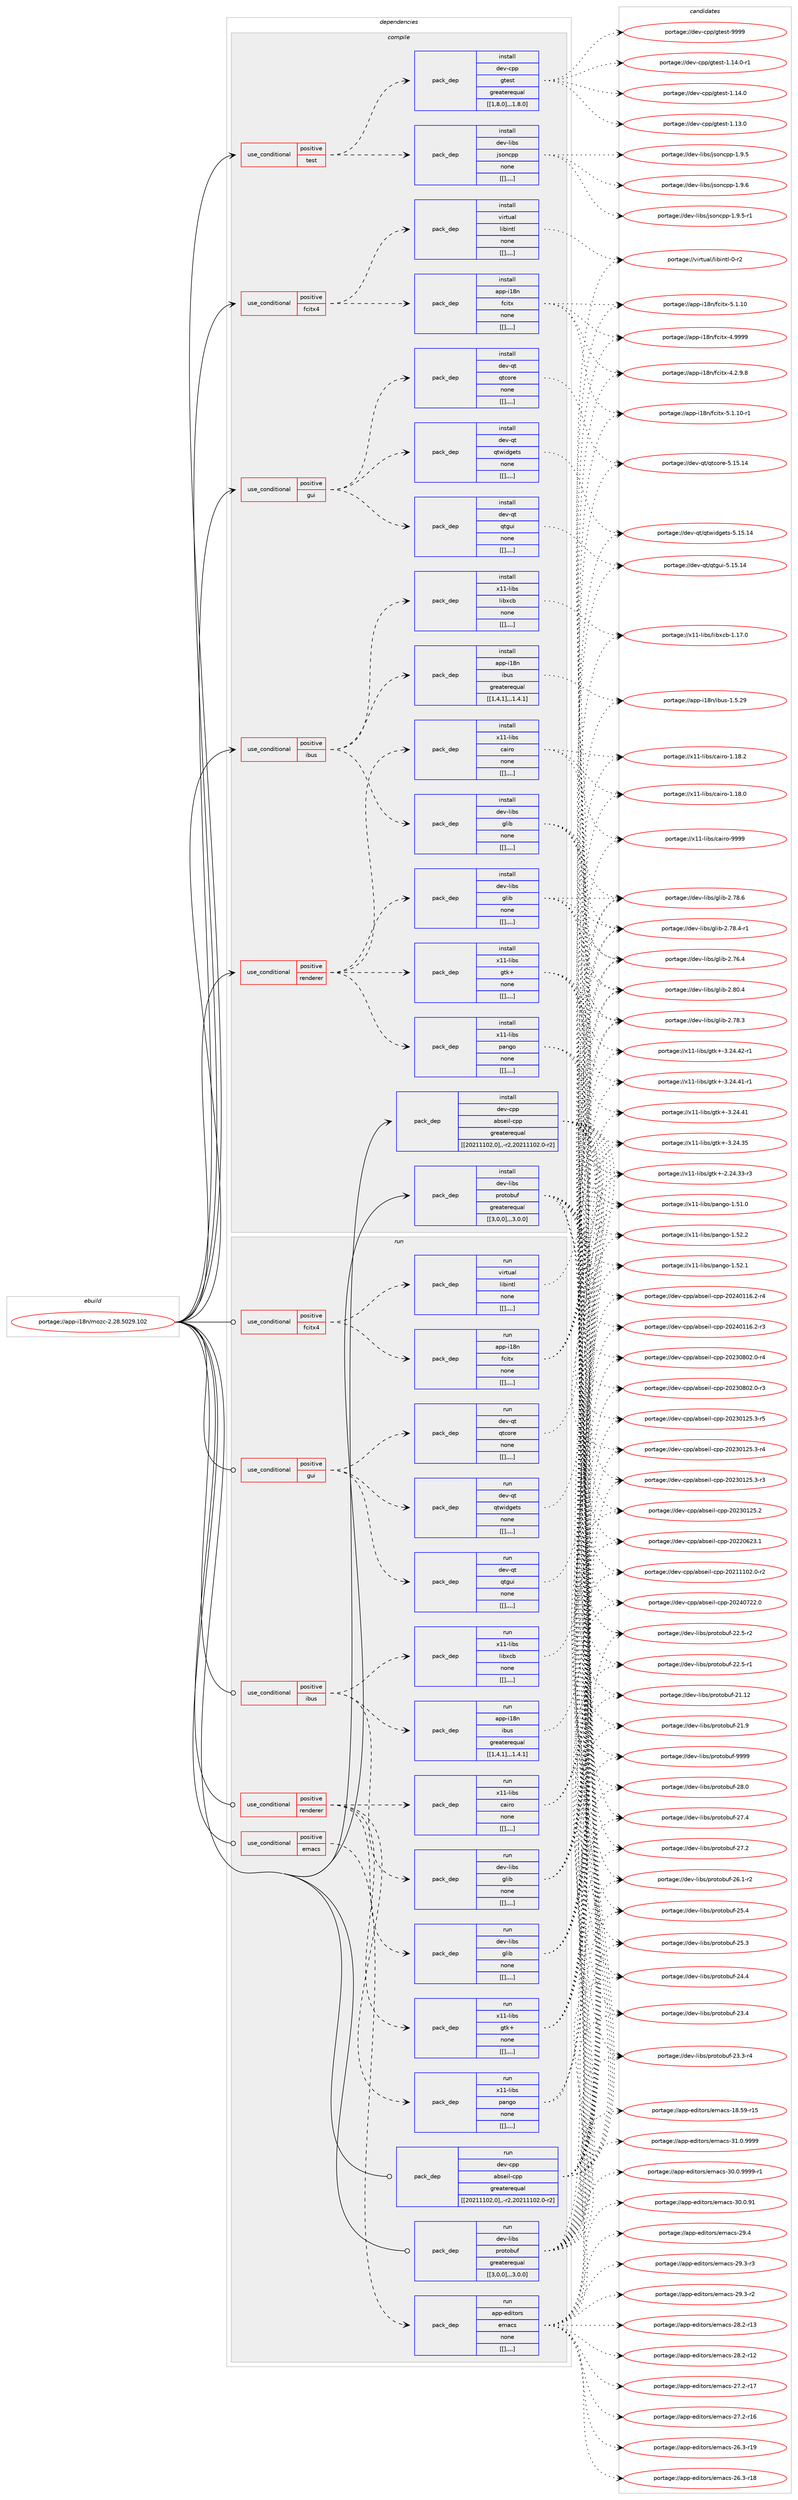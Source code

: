 digraph prolog {

# *************
# Graph options
# *************

newrank=true;
concentrate=true;
compound=true;
graph [rankdir=LR,fontname=Helvetica,fontsize=10,ranksep=1.5];#, ranksep=2.5, nodesep=0.2];
edge  [arrowhead=vee];
node  [fontname=Helvetica,fontsize=10];

# **********
# The ebuild
# **********

subgraph cluster_leftcol {
color=gray;
label=<<i>ebuild</i>>;
id [label="portage://app-i18n/mozc-2.28.5029.102", color=red, width=4, href="../app-i18n/mozc-2.28.5029.102.svg"];
}

# ****************
# The dependencies
# ****************

subgraph cluster_midcol {
color=gray;
label=<<i>dependencies</i>>;
subgraph cluster_compile {
fillcolor="#eeeeee";
style=filled;
label=<<i>compile</i>>;
subgraph cond11397 {
dependency38770 [label=<<TABLE BORDER="0" CELLBORDER="1" CELLSPACING="0" CELLPADDING="4"><TR><TD ROWSPAN="3" CELLPADDING="10">use_conditional</TD></TR><TR><TD>positive</TD></TR><TR><TD>fcitx4</TD></TR></TABLE>>, shape=none, color=red];
subgraph pack27000 {
dependency38771 [label=<<TABLE BORDER="0" CELLBORDER="1" CELLSPACING="0" CELLPADDING="4" WIDTH="220"><TR><TD ROWSPAN="6" CELLPADDING="30">pack_dep</TD></TR><TR><TD WIDTH="110">install</TD></TR><TR><TD>app-i18n</TD></TR><TR><TD>fcitx</TD></TR><TR><TD>none</TD></TR><TR><TD>[[],,,,]</TD></TR></TABLE>>, shape=none, color=blue];
}
dependency38770:e -> dependency38771:w [weight=20,style="dashed",arrowhead="vee"];
subgraph pack27001 {
dependency38772 [label=<<TABLE BORDER="0" CELLBORDER="1" CELLSPACING="0" CELLPADDING="4" WIDTH="220"><TR><TD ROWSPAN="6" CELLPADDING="30">pack_dep</TD></TR><TR><TD WIDTH="110">install</TD></TR><TR><TD>virtual</TD></TR><TR><TD>libintl</TD></TR><TR><TD>none</TD></TR><TR><TD>[[],,,,]</TD></TR></TABLE>>, shape=none, color=blue];
}
dependency38770:e -> dependency38772:w [weight=20,style="dashed",arrowhead="vee"];
}
id:e -> dependency38770:w [weight=20,style="solid",arrowhead="vee"];
subgraph cond11398 {
dependency38773 [label=<<TABLE BORDER="0" CELLBORDER="1" CELLSPACING="0" CELLPADDING="4"><TR><TD ROWSPAN="3" CELLPADDING="10">use_conditional</TD></TR><TR><TD>positive</TD></TR><TR><TD>gui</TD></TR></TABLE>>, shape=none, color=red];
subgraph pack27002 {
dependency38774 [label=<<TABLE BORDER="0" CELLBORDER="1" CELLSPACING="0" CELLPADDING="4" WIDTH="220"><TR><TD ROWSPAN="6" CELLPADDING="30">pack_dep</TD></TR><TR><TD WIDTH="110">install</TD></TR><TR><TD>dev-qt</TD></TR><TR><TD>qtcore</TD></TR><TR><TD>none</TD></TR><TR><TD>[[],,,,]</TD></TR></TABLE>>, shape=none, color=blue];
}
dependency38773:e -> dependency38774:w [weight=20,style="dashed",arrowhead="vee"];
subgraph pack27003 {
dependency38775 [label=<<TABLE BORDER="0" CELLBORDER="1" CELLSPACING="0" CELLPADDING="4" WIDTH="220"><TR><TD ROWSPAN="6" CELLPADDING="30">pack_dep</TD></TR><TR><TD WIDTH="110">install</TD></TR><TR><TD>dev-qt</TD></TR><TR><TD>qtgui</TD></TR><TR><TD>none</TD></TR><TR><TD>[[],,,,]</TD></TR></TABLE>>, shape=none, color=blue];
}
dependency38773:e -> dependency38775:w [weight=20,style="dashed",arrowhead="vee"];
subgraph pack27004 {
dependency38776 [label=<<TABLE BORDER="0" CELLBORDER="1" CELLSPACING="0" CELLPADDING="4" WIDTH="220"><TR><TD ROWSPAN="6" CELLPADDING="30">pack_dep</TD></TR><TR><TD WIDTH="110">install</TD></TR><TR><TD>dev-qt</TD></TR><TR><TD>qtwidgets</TD></TR><TR><TD>none</TD></TR><TR><TD>[[],,,,]</TD></TR></TABLE>>, shape=none, color=blue];
}
dependency38773:e -> dependency38776:w [weight=20,style="dashed",arrowhead="vee"];
}
id:e -> dependency38773:w [weight=20,style="solid",arrowhead="vee"];
subgraph cond11399 {
dependency38777 [label=<<TABLE BORDER="0" CELLBORDER="1" CELLSPACING="0" CELLPADDING="4"><TR><TD ROWSPAN="3" CELLPADDING="10">use_conditional</TD></TR><TR><TD>positive</TD></TR><TR><TD>ibus</TD></TR></TABLE>>, shape=none, color=red];
subgraph pack27005 {
dependency38778 [label=<<TABLE BORDER="0" CELLBORDER="1" CELLSPACING="0" CELLPADDING="4" WIDTH="220"><TR><TD ROWSPAN="6" CELLPADDING="30">pack_dep</TD></TR><TR><TD WIDTH="110">install</TD></TR><TR><TD>app-i18n</TD></TR><TR><TD>ibus</TD></TR><TR><TD>greaterequal</TD></TR><TR><TD>[[1,4,1],,,1.4.1]</TD></TR></TABLE>>, shape=none, color=blue];
}
dependency38777:e -> dependency38778:w [weight=20,style="dashed",arrowhead="vee"];
subgraph pack27006 {
dependency38779 [label=<<TABLE BORDER="0" CELLBORDER="1" CELLSPACING="0" CELLPADDING="4" WIDTH="220"><TR><TD ROWSPAN="6" CELLPADDING="30">pack_dep</TD></TR><TR><TD WIDTH="110">install</TD></TR><TR><TD>dev-libs</TD></TR><TR><TD>glib</TD></TR><TR><TD>none</TD></TR><TR><TD>[[],,,,]</TD></TR></TABLE>>, shape=none, color=blue];
}
dependency38777:e -> dependency38779:w [weight=20,style="dashed",arrowhead="vee"];
subgraph pack27007 {
dependency38780 [label=<<TABLE BORDER="0" CELLBORDER="1" CELLSPACING="0" CELLPADDING="4" WIDTH="220"><TR><TD ROWSPAN="6" CELLPADDING="30">pack_dep</TD></TR><TR><TD WIDTH="110">install</TD></TR><TR><TD>x11-libs</TD></TR><TR><TD>libxcb</TD></TR><TR><TD>none</TD></TR><TR><TD>[[],,,,]</TD></TR></TABLE>>, shape=none, color=blue];
}
dependency38777:e -> dependency38780:w [weight=20,style="dashed",arrowhead="vee"];
}
id:e -> dependency38777:w [weight=20,style="solid",arrowhead="vee"];
subgraph cond11400 {
dependency38781 [label=<<TABLE BORDER="0" CELLBORDER="1" CELLSPACING="0" CELLPADDING="4"><TR><TD ROWSPAN="3" CELLPADDING="10">use_conditional</TD></TR><TR><TD>positive</TD></TR><TR><TD>renderer</TD></TR></TABLE>>, shape=none, color=red];
subgraph pack27008 {
dependency38782 [label=<<TABLE BORDER="0" CELLBORDER="1" CELLSPACING="0" CELLPADDING="4" WIDTH="220"><TR><TD ROWSPAN="6" CELLPADDING="30">pack_dep</TD></TR><TR><TD WIDTH="110">install</TD></TR><TR><TD>dev-libs</TD></TR><TR><TD>glib</TD></TR><TR><TD>none</TD></TR><TR><TD>[[],,,,]</TD></TR></TABLE>>, shape=none, color=blue];
}
dependency38781:e -> dependency38782:w [weight=20,style="dashed",arrowhead="vee"];
subgraph pack27009 {
dependency38783 [label=<<TABLE BORDER="0" CELLBORDER="1" CELLSPACING="0" CELLPADDING="4" WIDTH="220"><TR><TD ROWSPAN="6" CELLPADDING="30">pack_dep</TD></TR><TR><TD WIDTH="110">install</TD></TR><TR><TD>x11-libs</TD></TR><TR><TD>cairo</TD></TR><TR><TD>none</TD></TR><TR><TD>[[],,,,]</TD></TR></TABLE>>, shape=none, color=blue];
}
dependency38781:e -> dependency38783:w [weight=20,style="dashed",arrowhead="vee"];
subgraph pack27010 {
dependency38784 [label=<<TABLE BORDER="0" CELLBORDER="1" CELLSPACING="0" CELLPADDING="4" WIDTH="220"><TR><TD ROWSPAN="6" CELLPADDING="30">pack_dep</TD></TR><TR><TD WIDTH="110">install</TD></TR><TR><TD>x11-libs</TD></TR><TR><TD>gtk+</TD></TR><TR><TD>none</TD></TR><TR><TD>[[],,,,]</TD></TR></TABLE>>, shape=none, color=blue];
}
dependency38781:e -> dependency38784:w [weight=20,style="dashed",arrowhead="vee"];
subgraph pack27011 {
dependency38785 [label=<<TABLE BORDER="0" CELLBORDER="1" CELLSPACING="0" CELLPADDING="4" WIDTH="220"><TR><TD ROWSPAN="6" CELLPADDING="30">pack_dep</TD></TR><TR><TD WIDTH="110">install</TD></TR><TR><TD>x11-libs</TD></TR><TR><TD>pango</TD></TR><TR><TD>none</TD></TR><TR><TD>[[],,,,]</TD></TR></TABLE>>, shape=none, color=blue];
}
dependency38781:e -> dependency38785:w [weight=20,style="dashed",arrowhead="vee"];
}
id:e -> dependency38781:w [weight=20,style="solid",arrowhead="vee"];
subgraph cond11401 {
dependency38786 [label=<<TABLE BORDER="0" CELLBORDER="1" CELLSPACING="0" CELLPADDING="4"><TR><TD ROWSPAN="3" CELLPADDING="10">use_conditional</TD></TR><TR><TD>positive</TD></TR><TR><TD>test</TD></TR></TABLE>>, shape=none, color=red];
subgraph pack27012 {
dependency38787 [label=<<TABLE BORDER="0" CELLBORDER="1" CELLSPACING="0" CELLPADDING="4" WIDTH="220"><TR><TD ROWSPAN="6" CELLPADDING="30">pack_dep</TD></TR><TR><TD WIDTH="110">install</TD></TR><TR><TD>dev-cpp</TD></TR><TR><TD>gtest</TD></TR><TR><TD>greaterequal</TD></TR><TR><TD>[[1,8,0],,,1.8.0]</TD></TR></TABLE>>, shape=none, color=blue];
}
dependency38786:e -> dependency38787:w [weight=20,style="dashed",arrowhead="vee"];
subgraph pack27013 {
dependency38788 [label=<<TABLE BORDER="0" CELLBORDER="1" CELLSPACING="0" CELLPADDING="4" WIDTH="220"><TR><TD ROWSPAN="6" CELLPADDING="30">pack_dep</TD></TR><TR><TD WIDTH="110">install</TD></TR><TR><TD>dev-libs</TD></TR><TR><TD>jsoncpp</TD></TR><TR><TD>none</TD></TR><TR><TD>[[],,,,]</TD></TR></TABLE>>, shape=none, color=blue];
}
dependency38786:e -> dependency38788:w [weight=20,style="dashed",arrowhead="vee"];
}
id:e -> dependency38786:w [weight=20,style="solid",arrowhead="vee"];
subgraph pack27014 {
dependency38789 [label=<<TABLE BORDER="0" CELLBORDER="1" CELLSPACING="0" CELLPADDING="4" WIDTH="220"><TR><TD ROWSPAN="6" CELLPADDING="30">pack_dep</TD></TR><TR><TD WIDTH="110">install</TD></TR><TR><TD>dev-cpp</TD></TR><TR><TD>abseil-cpp</TD></TR><TR><TD>greaterequal</TD></TR><TR><TD>[[20211102,0],,-r2,20211102.0-r2]</TD></TR></TABLE>>, shape=none, color=blue];
}
id:e -> dependency38789:w [weight=20,style="solid",arrowhead="vee"];
subgraph pack27015 {
dependency38790 [label=<<TABLE BORDER="0" CELLBORDER="1" CELLSPACING="0" CELLPADDING="4" WIDTH="220"><TR><TD ROWSPAN="6" CELLPADDING="30">pack_dep</TD></TR><TR><TD WIDTH="110">install</TD></TR><TR><TD>dev-libs</TD></TR><TR><TD>protobuf</TD></TR><TR><TD>greaterequal</TD></TR><TR><TD>[[3,0,0],,,3.0.0]</TD></TR></TABLE>>, shape=none, color=blue];
}
id:e -> dependency38790:w [weight=20,style="solid",arrowhead="vee"];
}
subgraph cluster_compileandrun {
fillcolor="#eeeeee";
style=filled;
label=<<i>compile and run</i>>;
}
subgraph cluster_run {
fillcolor="#eeeeee";
style=filled;
label=<<i>run</i>>;
subgraph cond11402 {
dependency38791 [label=<<TABLE BORDER="0" CELLBORDER="1" CELLSPACING="0" CELLPADDING="4"><TR><TD ROWSPAN="3" CELLPADDING="10">use_conditional</TD></TR><TR><TD>positive</TD></TR><TR><TD>emacs</TD></TR></TABLE>>, shape=none, color=red];
subgraph pack27016 {
dependency38792 [label=<<TABLE BORDER="0" CELLBORDER="1" CELLSPACING="0" CELLPADDING="4" WIDTH="220"><TR><TD ROWSPAN="6" CELLPADDING="30">pack_dep</TD></TR><TR><TD WIDTH="110">run</TD></TR><TR><TD>app-editors</TD></TR><TR><TD>emacs</TD></TR><TR><TD>none</TD></TR><TR><TD>[[],,,,]</TD></TR></TABLE>>, shape=none, color=blue];
}
dependency38791:e -> dependency38792:w [weight=20,style="dashed",arrowhead="vee"];
}
id:e -> dependency38791:w [weight=20,style="solid",arrowhead="odot"];
subgraph cond11403 {
dependency38793 [label=<<TABLE BORDER="0" CELLBORDER="1" CELLSPACING="0" CELLPADDING="4"><TR><TD ROWSPAN="3" CELLPADDING="10">use_conditional</TD></TR><TR><TD>positive</TD></TR><TR><TD>fcitx4</TD></TR></TABLE>>, shape=none, color=red];
subgraph pack27017 {
dependency38794 [label=<<TABLE BORDER="0" CELLBORDER="1" CELLSPACING="0" CELLPADDING="4" WIDTH="220"><TR><TD ROWSPAN="6" CELLPADDING="30">pack_dep</TD></TR><TR><TD WIDTH="110">run</TD></TR><TR><TD>app-i18n</TD></TR><TR><TD>fcitx</TD></TR><TR><TD>none</TD></TR><TR><TD>[[],,,,]</TD></TR></TABLE>>, shape=none, color=blue];
}
dependency38793:e -> dependency38794:w [weight=20,style="dashed",arrowhead="vee"];
subgraph pack27018 {
dependency38795 [label=<<TABLE BORDER="0" CELLBORDER="1" CELLSPACING="0" CELLPADDING="4" WIDTH="220"><TR><TD ROWSPAN="6" CELLPADDING="30">pack_dep</TD></TR><TR><TD WIDTH="110">run</TD></TR><TR><TD>virtual</TD></TR><TR><TD>libintl</TD></TR><TR><TD>none</TD></TR><TR><TD>[[],,,,]</TD></TR></TABLE>>, shape=none, color=blue];
}
dependency38793:e -> dependency38795:w [weight=20,style="dashed",arrowhead="vee"];
}
id:e -> dependency38793:w [weight=20,style="solid",arrowhead="odot"];
subgraph cond11404 {
dependency38796 [label=<<TABLE BORDER="0" CELLBORDER="1" CELLSPACING="0" CELLPADDING="4"><TR><TD ROWSPAN="3" CELLPADDING="10">use_conditional</TD></TR><TR><TD>positive</TD></TR><TR><TD>gui</TD></TR></TABLE>>, shape=none, color=red];
subgraph pack27019 {
dependency38797 [label=<<TABLE BORDER="0" CELLBORDER="1" CELLSPACING="0" CELLPADDING="4" WIDTH="220"><TR><TD ROWSPAN="6" CELLPADDING="30">pack_dep</TD></TR><TR><TD WIDTH="110">run</TD></TR><TR><TD>dev-qt</TD></TR><TR><TD>qtcore</TD></TR><TR><TD>none</TD></TR><TR><TD>[[],,,,]</TD></TR></TABLE>>, shape=none, color=blue];
}
dependency38796:e -> dependency38797:w [weight=20,style="dashed",arrowhead="vee"];
subgraph pack27020 {
dependency38798 [label=<<TABLE BORDER="0" CELLBORDER="1" CELLSPACING="0" CELLPADDING="4" WIDTH="220"><TR><TD ROWSPAN="6" CELLPADDING="30">pack_dep</TD></TR><TR><TD WIDTH="110">run</TD></TR><TR><TD>dev-qt</TD></TR><TR><TD>qtgui</TD></TR><TR><TD>none</TD></TR><TR><TD>[[],,,,]</TD></TR></TABLE>>, shape=none, color=blue];
}
dependency38796:e -> dependency38798:w [weight=20,style="dashed",arrowhead="vee"];
subgraph pack27021 {
dependency38799 [label=<<TABLE BORDER="0" CELLBORDER="1" CELLSPACING="0" CELLPADDING="4" WIDTH="220"><TR><TD ROWSPAN="6" CELLPADDING="30">pack_dep</TD></TR><TR><TD WIDTH="110">run</TD></TR><TR><TD>dev-qt</TD></TR><TR><TD>qtwidgets</TD></TR><TR><TD>none</TD></TR><TR><TD>[[],,,,]</TD></TR></TABLE>>, shape=none, color=blue];
}
dependency38796:e -> dependency38799:w [weight=20,style="dashed",arrowhead="vee"];
}
id:e -> dependency38796:w [weight=20,style="solid",arrowhead="odot"];
subgraph cond11405 {
dependency38800 [label=<<TABLE BORDER="0" CELLBORDER="1" CELLSPACING="0" CELLPADDING="4"><TR><TD ROWSPAN="3" CELLPADDING="10">use_conditional</TD></TR><TR><TD>positive</TD></TR><TR><TD>ibus</TD></TR></TABLE>>, shape=none, color=red];
subgraph pack27022 {
dependency38801 [label=<<TABLE BORDER="0" CELLBORDER="1" CELLSPACING="0" CELLPADDING="4" WIDTH="220"><TR><TD ROWSPAN="6" CELLPADDING="30">pack_dep</TD></TR><TR><TD WIDTH="110">run</TD></TR><TR><TD>app-i18n</TD></TR><TR><TD>ibus</TD></TR><TR><TD>greaterequal</TD></TR><TR><TD>[[1,4,1],,,1.4.1]</TD></TR></TABLE>>, shape=none, color=blue];
}
dependency38800:e -> dependency38801:w [weight=20,style="dashed",arrowhead="vee"];
subgraph pack27023 {
dependency38802 [label=<<TABLE BORDER="0" CELLBORDER="1" CELLSPACING="0" CELLPADDING="4" WIDTH="220"><TR><TD ROWSPAN="6" CELLPADDING="30">pack_dep</TD></TR><TR><TD WIDTH="110">run</TD></TR><TR><TD>dev-libs</TD></TR><TR><TD>glib</TD></TR><TR><TD>none</TD></TR><TR><TD>[[],,,,]</TD></TR></TABLE>>, shape=none, color=blue];
}
dependency38800:e -> dependency38802:w [weight=20,style="dashed",arrowhead="vee"];
subgraph pack27024 {
dependency38803 [label=<<TABLE BORDER="0" CELLBORDER="1" CELLSPACING="0" CELLPADDING="4" WIDTH="220"><TR><TD ROWSPAN="6" CELLPADDING="30">pack_dep</TD></TR><TR><TD WIDTH="110">run</TD></TR><TR><TD>x11-libs</TD></TR><TR><TD>libxcb</TD></TR><TR><TD>none</TD></TR><TR><TD>[[],,,,]</TD></TR></TABLE>>, shape=none, color=blue];
}
dependency38800:e -> dependency38803:w [weight=20,style="dashed",arrowhead="vee"];
}
id:e -> dependency38800:w [weight=20,style="solid",arrowhead="odot"];
subgraph cond11406 {
dependency38804 [label=<<TABLE BORDER="0" CELLBORDER="1" CELLSPACING="0" CELLPADDING="4"><TR><TD ROWSPAN="3" CELLPADDING="10">use_conditional</TD></TR><TR><TD>positive</TD></TR><TR><TD>renderer</TD></TR></TABLE>>, shape=none, color=red];
subgraph pack27025 {
dependency38805 [label=<<TABLE BORDER="0" CELLBORDER="1" CELLSPACING="0" CELLPADDING="4" WIDTH="220"><TR><TD ROWSPAN="6" CELLPADDING="30">pack_dep</TD></TR><TR><TD WIDTH="110">run</TD></TR><TR><TD>dev-libs</TD></TR><TR><TD>glib</TD></TR><TR><TD>none</TD></TR><TR><TD>[[],,,,]</TD></TR></TABLE>>, shape=none, color=blue];
}
dependency38804:e -> dependency38805:w [weight=20,style="dashed",arrowhead="vee"];
subgraph pack27026 {
dependency38806 [label=<<TABLE BORDER="0" CELLBORDER="1" CELLSPACING="0" CELLPADDING="4" WIDTH="220"><TR><TD ROWSPAN="6" CELLPADDING="30">pack_dep</TD></TR><TR><TD WIDTH="110">run</TD></TR><TR><TD>x11-libs</TD></TR><TR><TD>cairo</TD></TR><TR><TD>none</TD></TR><TR><TD>[[],,,,]</TD></TR></TABLE>>, shape=none, color=blue];
}
dependency38804:e -> dependency38806:w [weight=20,style="dashed",arrowhead="vee"];
subgraph pack27027 {
dependency38807 [label=<<TABLE BORDER="0" CELLBORDER="1" CELLSPACING="0" CELLPADDING="4" WIDTH="220"><TR><TD ROWSPAN="6" CELLPADDING="30">pack_dep</TD></TR><TR><TD WIDTH="110">run</TD></TR><TR><TD>x11-libs</TD></TR><TR><TD>gtk+</TD></TR><TR><TD>none</TD></TR><TR><TD>[[],,,,]</TD></TR></TABLE>>, shape=none, color=blue];
}
dependency38804:e -> dependency38807:w [weight=20,style="dashed",arrowhead="vee"];
subgraph pack27028 {
dependency38808 [label=<<TABLE BORDER="0" CELLBORDER="1" CELLSPACING="0" CELLPADDING="4" WIDTH="220"><TR><TD ROWSPAN="6" CELLPADDING="30">pack_dep</TD></TR><TR><TD WIDTH="110">run</TD></TR><TR><TD>x11-libs</TD></TR><TR><TD>pango</TD></TR><TR><TD>none</TD></TR><TR><TD>[[],,,,]</TD></TR></TABLE>>, shape=none, color=blue];
}
dependency38804:e -> dependency38808:w [weight=20,style="dashed",arrowhead="vee"];
}
id:e -> dependency38804:w [weight=20,style="solid",arrowhead="odot"];
subgraph pack27029 {
dependency38809 [label=<<TABLE BORDER="0" CELLBORDER="1" CELLSPACING="0" CELLPADDING="4" WIDTH="220"><TR><TD ROWSPAN="6" CELLPADDING="30">pack_dep</TD></TR><TR><TD WIDTH="110">run</TD></TR><TR><TD>dev-cpp</TD></TR><TR><TD>abseil-cpp</TD></TR><TR><TD>greaterequal</TD></TR><TR><TD>[[20211102,0],,-r2,20211102.0-r2]</TD></TR></TABLE>>, shape=none, color=blue];
}
id:e -> dependency38809:w [weight=20,style="solid",arrowhead="odot"];
subgraph pack27030 {
dependency38810 [label=<<TABLE BORDER="0" CELLBORDER="1" CELLSPACING="0" CELLPADDING="4" WIDTH="220"><TR><TD ROWSPAN="6" CELLPADDING="30">pack_dep</TD></TR><TR><TD WIDTH="110">run</TD></TR><TR><TD>dev-libs</TD></TR><TR><TD>protobuf</TD></TR><TR><TD>greaterequal</TD></TR><TR><TD>[[3,0,0],,,3.0.0]</TD></TR></TABLE>>, shape=none, color=blue];
}
id:e -> dependency38810:w [weight=20,style="solid",arrowhead="odot"];
}
}

# **************
# The candidates
# **************

subgraph cluster_choices {
rank=same;
color=gray;
label=<<i>candidates</i>>;

subgraph choice27000 {
color=black;
nodesep=1;
choice971121124510549561104710299105116120455346494649484511449 [label="portage://app-i18n/fcitx-5.1.10-r1", color=red, width=4,href="../app-i18n/fcitx-5.1.10-r1.svg"];
choice97112112451054956110471029910511612045534649464948 [label="portage://app-i18n/fcitx-5.1.10", color=red, width=4,href="../app-i18n/fcitx-5.1.10.svg"];
choice97112112451054956110471029910511612045524657575757 [label="portage://app-i18n/fcitx-4.9999", color=red, width=4,href="../app-i18n/fcitx-4.9999.svg"];
choice9711211245105495611047102991051161204552465046574656 [label="portage://app-i18n/fcitx-4.2.9.8", color=red, width=4,href="../app-i18n/fcitx-4.2.9.8.svg"];
dependency38771:e -> choice971121124510549561104710299105116120455346494649484511449:w [style=dotted,weight="100"];
dependency38771:e -> choice97112112451054956110471029910511612045534649464948:w [style=dotted,weight="100"];
dependency38771:e -> choice97112112451054956110471029910511612045524657575757:w [style=dotted,weight="100"];
dependency38771:e -> choice9711211245105495611047102991051161204552465046574656:w [style=dotted,weight="100"];
}
subgraph choice27001 {
color=black;
nodesep=1;
choice11810511411611797108471081059810511011610845484511450 [label="portage://virtual/libintl-0-r2", color=red, width=4,href="../virtual/libintl-0-r2.svg"];
dependency38772:e -> choice11810511411611797108471081059810511011610845484511450:w [style=dotted,weight="100"];
}
subgraph choice27002 {
color=black;
nodesep=1;
choice1001011184511311647113116991111141014553464953464952 [label="portage://dev-qt/qtcore-5.15.14", color=red, width=4,href="../dev-qt/qtcore-5.15.14.svg"];
dependency38774:e -> choice1001011184511311647113116991111141014553464953464952:w [style=dotted,weight="100"];
}
subgraph choice27003 {
color=black;
nodesep=1;
choice10010111845113116471131161031171054553464953464952 [label="portage://dev-qt/qtgui-5.15.14", color=red, width=4,href="../dev-qt/qtgui-5.15.14.svg"];
dependency38775:e -> choice10010111845113116471131161031171054553464953464952:w [style=dotted,weight="100"];
}
subgraph choice27004 {
color=black;
nodesep=1;
choice10010111845113116471131161191051001031011161154553464953464952 [label="portage://dev-qt/qtwidgets-5.15.14", color=red, width=4,href="../dev-qt/qtwidgets-5.15.14.svg"];
dependency38776:e -> choice10010111845113116471131161191051001031011161154553464953464952:w [style=dotted,weight="100"];
}
subgraph choice27005 {
color=black;
nodesep=1;
choice97112112451054956110471059811711545494653465057 [label="portage://app-i18n/ibus-1.5.29", color=red, width=4,href="../app-i18n/ibus-1.5.29.svg"];
dependency38778:e -> choice97112112451054956110471059811711545494653465057:w [style=dotted,weight="100"];
}
subgraph choice27006 {
color=black;
nodesep=1;
choice1001011184510810598115471031081059845504656484652 [label="portage://dev-libs/glib-2.80.4", color=red, width=4,href="../dev-libs/glib-2.80.4.svg"];
choice1001011184510810598115471031081059845504655564654 [label="portage://dev-libs/glib-2.78.6", color=red, width=4,href="../dev-libs/glib-2.78.6.svg"];
choice10010111845108105981154710310810598455046555646524511449 [label="portage://dev-libs/glib-2.78.4-r1", color=red, width=4,href="../dev-libs/glib-2.78.4-r1.svg"];
choice1001011184510810598115471031081059845504655564651 [label="portage://dev-libs/glib-2.78.3", color=red, width=4,href="../dev-libs/glib-2.78.3.svg"];
choice1001011184510810598115471031081059845504655544652 [label="portage://dev-libs/glib-2.76.4", color=red, width=4,href="../dev-libs/glib-2.76.4.svg"];
dependency38779:e -> choice1001011184510810598115471031081059845504656484652:w [style=dotted,weight="100"];
dependency38779:e -> choice1001011184510810598115471031081059845504655564654:w [style=dotted,weight="100"];
dependency38779:e -> choice10010111845108105981154710310810598455046555646524511449:w [style=dotted,weight="100"];
dependency38779:e -> choice1001011184510810598115471031081059845504655564651:w [style=dotted,weight="100"];
dependency38779:e -> choice1001011184510810598115471031081059845504655544652:w [style=dotted,weight="100"];
}
subgraph choice27007 {
color=black;
nodesep=1;
choice120494945108105981154710810598120999845494649554648 [label="portage://x11-libs/libxcb-1.17.0", color=red, width=4,href="../x11-libs/libxcb-1.17.0.svg"];
dependency38780:e -> choice120494945108105981154710810598120999845494649554648:w [style=dotted,weight="100"];
}
subgraph choice27008 {
color=black;
nodesep=1;
choice1001011184510810598115471031081059845504656484652 [label="portage://dev-libs/glib-2.80.4", color=red, width=4,href="../dev-libs/glib-2.80.4.svg"];
choice1001011184510810598115471031081059845504655564654 [label="portage://dev-libs/glib-2.78.6", color=red, width=4,href="../dev-libs/glib-2.78.6.svg"];
choice10010111845108105981154710310810598455046555646524511449 [label="portage://dev-libs/glib-2.78.4-r1", color=red, width=4,href="../dev-libs/glib-2.78.4-r1.svg"];
choice1001011184510810598115471031081059845504655564651 [label="portage://dev-libs/glib-2.78.3", color=red, width=4,href="../dev-libs/glib-2.78.3.svg"];
choice1001011184510810598115471031081059845504655544652 [label="portage://dev-libs/glib-2.76.4", color=red, width=4,href="../dev-libs/glib-2.76.4.svg"];
dependency38782:e -> choice1001011184510810598115471031081059845504656484652:w [style=dotted,weight="100"];
dependency38782:e -> choice1001011184510810598115471031081059845504655564654:w [style=dotted,weight="100"];
dependency38782:e -> choice10010111845108105981154710310810598455046555646524511449:w [style=dotted,weight="100"];
dependency38782:e -> choice1001011184510810598115471031081059845504655564651:w [style=dotted,weight="100"];
dependency38782:e -> choice1001011184510810598115471031081059845504655544652:w [style=dotted,weight="100"];
}
subgraph choice27009 {
color=black;
nodesep=1;
choice120494945108105981154799971051141114557575757 [label="portage://x11-libs/cairo-9999", color=red, width=4,href="../x11-libs/cairo-9999.svg"];
choice1204949451081059811547999710511411145494649564650 [label="portage://x11-libs/cairo-1.18.2", color=red, width=4,href="../x11-libs/cairo-1.18.2.svg"];
choice1204949451081059811547999710511411145494649564648 [label="portage://x11-libs/cairo-1.18.0", color=red, width=4,href="../x11-libs/cairo-1.18.0.svg"];
dependency38783:e -> choice120494945108105981154799971051141114557575757:w [style=dotted,weight="100"];
dependency38783:e -> choice1204949451081059811547999710511411145494649564650:w [style=dotted,weight="100"];
dependency38783:e -> choice1204949451081059811547999710511411145494649564648:w [style=dotted,weight="100"];
}
subgraph choice27010 {
color=black;
nodesep=1;
choice12049494510810598115471031161074345514650524652504511449 [label="portage://x11-libs/gtk+-3.24.42-r1", color=red, width=4,href="../x11-libs/gtk+-3.24.42-r1.svg"];
choice12049494510810598115471031161074345514650524652494511449 [label="portage://x11-libs/gtk+-3.24.41-r1", color=red, width=4,href="../x11-libs/gtk+-3.24.41-r1.svg"];
choice1204949451081059811547103116107434551465052465249 [label="portage://x11-libs/gtk+-3.24.41", color=red, width=4,href="../x11-libs/gtk+-3.24.41.svg"];
choice1204949451081059811547103116107434551465052465153 [label="portage://x11-libs/gtk+-3.24.35", color=red, width=4,href="../x11-libs/gtk+-3.24.35.svg"];
choice12049494510810598115471031161074345504650524651514511451 [label="portage://x11-libs/gtk+-2.24.33-r3", color=red, width=4,href="../x11-libs/gtk+-2.24.33-r3.svg"];
dependency38784:e -> choice12049494510810598115471031161074345514650524652504511449:w [style=dotted,weight="100"];
dependency38784:e -> choice12049494510810598115471031161074345514650524652494511449:w [style=dotted,weight="100"];
dependency38784:e -> choice1204949451081059811547103116107434551465052465249:w [style=dotted,weight="100"];
dependency38784:e -> choice1204949451081059811547103116107434551465052465153:w [style=dotted,weight="100"];
dependency38784:e -> choice12049494510810598115471031161074345504650524651514511451:w [style=dotted,weight="100"];
}
subgraph choice27011 {
color=black;
nodesep=1;
choice12049494510810598115471129711010311145494653504650 [label="portage://x11-libs/pango-1.52.2", color=red, width=4,href="../x11-libs/pango-1.52.2.svg"];
choice12049494510810598115471129711010311145494653504649 [label="portage://x11-libs/pango-1.52.1", color=red, width=4,href="../x11-libs/pango-1.52.1.svg"];
choice12049494510810598115471129711010311145494653494648 [label="portage://x11-libs/pango-1.51.0", color=red, width=4,href="../x11-libs/pango-1.51.0.svg"];
dependency38785:e -> choice12049494510810598115471129711010311145494653504650:w [style=dotted,weight="100"];
dependency38785:e -> choice12049494510810598115471129711010311145494653504649:w [style=dotted,weight="100"];
dependency38785:e -> choice12049494510810598115471129711010311145494653494648:w [style=dotted,weight="100"];
}
subgraph choice27012 {
color=black;
nodesep=1;
choice1001011184599112112471031161011151164557575757 [label="portage://dev-cpp/gtest-9999", color=red, width=4,href="../dev-cpp/gtest-9999.svg"];
choice100101118459911211247103116101115116454946495246484511449 [label="portage://dev-cpp/gtest-1.14.0-r1", color=red, width=4,href="../dev-cpp/gtest-1.14.0-r1.svg"];
choice10010111845991121124710311610111511645494649524648 [label="portage://dev-cpp/gtest-1.14.0", color=red, width=4,href="../dev-cpp/gtest-1.14.0.svg"];
choice10010111845991121124710311610111511645494649514648 [label="portage://dev-cpp/gtest-1.13.0", color=red, width=4,href="../dev-cpp/gtest-1.13.0.svg"];
dependency38787:e -> choice1001011184599112112471031161011151164557575757:w [style=dotted,weight="100"];
dependency38787:e -> choice100101118459911211247103116101115116454946495246484511449:w [style=dotted,weight="100"];
dependency38787:e -> choice10010111845991121124710311610111511645494649524648:w [style=dotted,weight="100"];
dependency38787:e -> choice10010111845991121124710311610111511645494649514648:w [style=dotted,weight="100"];
}
subgraph choice27013 {
color=black;
nodesep=1;
choice10010111845108105981154710611511111099112112454946574654 [label="portage://dev-libs/jsoncpp-1.9.6", color=red, width=4,href="../dev-libs/jsoncpp-1.9.6.svg"];
choice100101118451081059811547106115111110991121124549465746534511449 [label="portage://dev-libs/jsoncpp-1.9.5-r1", color=red, width=4,href="../dev-libs/jsoncpp-1.9.5-r1.svg"];
choice10010111845108105981154710611511111099112112454946574653 [label="portage://dev-libs/jsoncpp-1.9.5", color=red, width=4,href="../dev-libs/jsoncpp-1.9.5.svg"];
dependency38788:e -> choice10010111845108105981154710611511111099112112454946574654:w [style=dotted,weight="100"];
dependency38788:e -> choice100101118451081059811547106115111110991121124549465746534511449:w [style=dotted,weight="100"];
dependency38788:e -> choice10010111845108105981154710611511111099112112454946574653:w [style=dotted,weight="100"];
}
subgraph choice27014 {
color=black;
nodesep=1;
choice100101118459911211247979811510110510845991121124550485052485550504648 [label="portage://dev-cpp/abseil-cpp-20240722.0", color=red, width=4,href="../dev-cpp/abseil-cpp-20240722.0.svg"];
choice1001011184599112112479798115101105108459911211245504850524849495446504511452 [label="portage://dev-cpp/abseil-cpp-20240116.2-r4", color=red, width=4,href="../dev-cpp/abseil-cpp-20240116.2-r4.svg"];
choice1001011184599112112479798115101105108459911211245504850524849495446504511451 [label="portage://dev-cpp/abseil-cpp-20240116.2-r3", color=red, width=4,href="../dev-cpp/abseil-cpp-20240116.2-r3.svg"];
choice1001011184599112112479798115101105108459911211245504850514856485046484511452 [label="portage://dev-cpp/abseil-cpp-20230802.0-r4", color=red, width=4,href="../dev-cpp/abseil-cpp-20230802.0-r4.svg"];
choice1001011184599112112479798115101105108459911211245504850514856485046484511451 [label="portage://dev-cpp/abseil-cpp-20230802.0-r3", color=red, width=4,href="../dev-cpp/abseil-cpp-20230802.0-r3.svg"];
choice1001011184599112112479798115101105108459911211245504850514849505346514511453 [label="portage://dev-cpp/abseil-cpp-20230125.3-r5", color=red, width=4,href="../dev-cpp/abseil-cpp-20230125.3-r5.svg"];
choice1001011184599112112479798115101105108459911211245504850514849505346514511452 [label="portage://dev-cpp/abseil-cpp-20230125.3-r4", color=red, width=4,href="../dev-cpp/abseil-cpp-20230125.3-r4.svg"];
choice1001011184599112112479798115101105108459911211245504850514849505346514511451 [label="portage://dev-cpp/abseil-cpp-20230125.3-r3", color=red, width=4,href="../dev-cpp/abseil-cpp-20230125.3-r3.svg"];
choice100101118459911211247979811510110510845991121124550485051484950534650 [label="portage://dev-cpp/abseil-cpp-20230125.2", color=red, width=4,href="../dev-cpp/abseil-cpp-20230125.2.svg"];
choice100101118459911211247979811510110510845991121124550485050485450514649 [label="portage://dev-cpp/abseil-cpp-20220623.1", color=red, width=4,href="../dev-cpp/abseil-cpp-20220623.1.svg"];
choice1001011184599112112479798115101105108459911211245504850494949485046484511450 [label="portage://dev-cpp/abseil-cpp-20211102.0-r2", color=red, width=4,href="../dev-cpp/abseil-cpp-20211102.0-r2.svg"];
dependency38789:e -> choice100101118459911211247979811510110510845991121124550485052485550504648:w [style=dotted,weight="100"];
dependency38789:e -> choice1001011184599112112479798115101105108459911211245504850524849495446504511452:w [style=dotted,weight="100"];
dependency38789:e -> choice1001011184599112112479798115101105108459911211245504850524849495446504511451:w [style=dotted,weight="100"];
dependency38789:e -> choice1001011184599112112479798115101105108459911211245504850514856485046484511452:w [style=dotted,weight="100"];
dependency38789:e -> choice1001011184599112112479798115101105108459911211245504850514856485046484511451:w [style=dotted,weight="100"];
dependency38789:e -> choice1001011184599112112479798115101105108459911211245504850514849505346514511453:w [style=dotted,weight="100"];
dependency38789:e -> choice1001011184599112112479798115101105108459911211245504850514849505346514511452:w [style=dotted,weight="100"];
dependency38789:e -> choice1001011184599112112479798115101105108459911211245504850514849505346514511451:w [style=dotted,weight="100"];
dependency38789:e -> choice100101118459911211247979811510110510845991121124550485051484950534650:w [style=dotted,weight="100"];
dependency38789:e -> choice100101118459911211247979811510110510845991121124550485050485450514649:w [style=dotted,weight="100"];
dependency38789:e -> choice1001011184599112112479798115101105108459911211245504850494949485046484511450:w [style=dotted,weight="100"];
}
subgraph choice27015 {
color=black;
nodesep=1;
choice100101118451081059811547112114111116111981171024557575757 [label="portage://dev-libs/protobuf-9999", color=red, width=4,href="../dev-libs/protobuf-9999.svg"];
choice100101118451081059811547112114111116111981171024550564648 [label="portage://dev-libs/protobuf-28.0", color=red, width=4,href="../dev-libs/protobuf-28.0.svg"];
choice100101118451081059811547112114111116111981171024550554652 [label="portage://dev-libs/protobuf-27.4", color=red, width=4,href="../dev-libs/protobuf-27.4.svg"];
choice100101118451081059811547112114111116111981171024550554650 [label="portage://dev-libs/protobuf-27.2", color=red, width=4,href="../dev-libs/protobuf-27.2.svg"];
choice1001011184510810598115471121141111161119811710245505446494511450 [label="portage://dev-libs/protobuf-26.1-r2", color=red, width=4,href="../dev-libs/protobuf-26.1-r2.svg"];
choice100101118451081059811547112114111116111981171024550534652 [label="portage://dev-libs/protobuf-25.4", color=red, width=4,href="../dev-libs/protobuf-25.4.svg"];
choice100101118451081059811547112114111116111981171024550534651 [label="portage://dev-libs/protobuf-25.3", color=red, width=4,href="../dev-libs/protobuf-25.3.svg"];
choice100101118451081059811547112114111116111981171024550524652 [label="portage://dev-libs/protobuf-24.4", color=red, width=4,href="../dev-libs/protobuf-24.4.svg"];
choice100101118451081059811547112114111116111981171024550514652 [label="portage://dev-libs/protobuf-23.4", color=red, width=4,href="../dev-libs/protobuf-23.4.svg"];
choice1001011184510810598115471121141111161119811710245505146514511452 [label="portage://dev-libs/protobuf-23.3-r4", color=red, width=4,href="../dev-libs/protobuf-23.3-r4.svg"];
choice1001011184510810598115471121141111161119811710245505046534511450 [label="portage://dev-libs/protobuf-22.5-r2", color=red, width=4,href="../dev-libs/protobuf-22.5-r2.svg"];
choice1001011184510810598115471121141111161119811710245505046534511449 [label="portage://dev-libs/protobuf-22.5-r1", color=red, width=4,href="../dev-libs/protobuf-22.5-r1.svg"];
choice10010111845108105981154711211411111611198117102455049464950 [label="portage://dev-libs/protobuf-21.12", color=red, width=4,href="../dev-libs/protobuf-21.12.svg"];
choice100101118451081059811547112114111116111981171024550494657 [label="portage://dev-libs/protobuf-21.9", color=red, width=4,href="../dev-libs/protobuf-21.9.svg"];
dependency38790:e -> choice100101118451081059811547112114111116111981171024557575757:w [style=dotted,weight="100"];
dependency38790:e -> choice100101118451081059811547112114111116111981171024550564648:w [style=dotted,weight="100"];
dependency38790:e -> choice100101118451081059811547112114111116111981171024550554652:w [style=dotted,weight="100"];
dependency38790:e -> choice100101118451081059811547112114111116111981171024550554650:w [style=dotted,weight="100"];
dependency38790:e -> choice1001011184510810598115471121141111161119811710245505446494511450:w [style=dotted,weight="100"];
dependency38790:e -> choice100101118451081059811547112114111116111981171024550534652:w [style=dotted,weight="100"];
dependency38790:e -> choice100101118451081059811547112114111116111981171024550534651:w [style=dotted,weight="100"];
dependency38790:e -> choice100101118451081059811547112114111116111981171024550524652:w [style=dotted,weight="100"];
dependency38790:e -> choice100101118451081059811547112114111116111981171024550514652:w [style=dotted,weight="100"];
dependency38790:e -> choice1001011184510810598115471121141111161119811710245505146514511452:w [style=dotted,weight="100"];
dependency38790:e -> choice1001011184510810598115471121141111161119811710245505046534511450:w [style=dotted,weight="100"];
dependency38790:e -> choice1001011184510810598115471121141111161119811710245505046534511449:w [style=dotted,weight="100"];
dependency38790:e -> choice10010111845108105981154711211411111611198117102455049464950:w [style=dotted,weight="100"];
dependency38790:e -> choice100101118451081059811547112114111116111981171024550494657:w [style=dotted,weight="100"];
}
subgraph choice27016 {
color=black;
nodesep=1;
choice971121124510110010511611111411547101109979911545514946484657575757 [label="portage://app-editors/emacs-31.0.9999", color=red, width=4,href="../app-editors/emacs-31.0.9999.svg"];
choice9711211245101100105116111114115471011099799115455148464846575757574511449 [label="portage://app-editors/emacs-30.0.9999-r1", color=red, width=4,href="../app-editors/emacs-30.0.9999-r1.svg"];
choice97112112451011001051161111141154710110997991154551484648465749 [label="portage://app-editors/emacs-30.0.91", color=red, width=4,href="../app-editors/emacs-30.0.91.svg"];
choice97112112451011001051161111141154710110997991154550574652 [label="portage://app-editors/emacs-29.4", color=red, width=4,href="../app-editors/emacs-29.4.svg"];
choice971121124510110010511611111411547101109979911545505746514511451 [label="portage://app-editors/emacs-29.3-r3", color=red, width=4,href="../app-editors/emacs-29.3-r3.svg"];
choice971121124510110010511611111411547101109979911545505746514511450 [label="portage://app-editors/emacs-29.3-r2", color=red, width=4,href="../app-editors/emacs-29.3-r2.svg"];
choice97112112451011001051161111141154710110997991154550564650451144951 [label="portage://app-editors/emacs-28.2-r13", color=red, width=4,href="../app-editors/emacs-28.2-r13.svg"];
choice97112112451011001051161111141154710110997991154550564650451144950 [label="portage://app-editors/emacs-28.2-r12", color=red, width=4,href="../app-editors/emacs-28.2-r12.svg"];
choice97112112451011001051161111141154710110997991154550554650451144955 [label="portage://app-editors/emacs-27.2-r17", color=red, width=4,href="../app-editors/emacs-27.2-r17.svg"];
choice97112112451011001051161111141154710110997991154550554650451144954 [label="portage://app-editors/emacs-27.2-r16", color=red, width=4,href="../app-editors/emacs-27.2-r16.svg"];
choice97112112451011001051161111141154710110997991154550544651451144957 [label="portage://app-editors/emacs-26.3-r19", color=red, width=4,href="../app-editors/emacs-26.3-r19.svg"];
choice97112112451011001051161111141154710110997991154550544651451144956 [label="portage://app-editors/emacs-26.3-r18", color=red, width=4,href="../app-editors/emacs-26.3-r18.svg"];
choice9711211245101100105116111114115471011099799115454956465357451144953 [label="portage://app-editors/emacs-18.59-r15", color=red, width=4,href="../app-editors/emacs-18.59-r15.svg"];
dependency38792:e -> choice971121124510110010511611111411547101109979911545514946484657575757:w [style=dotted,weight="100"];
dependency38792:e -> choice9711211245101100105116111114115471011099799115455148464846575757574511449:w [style=dotted,weight="100"];
dependency38792:e -> choice97112112451011001051161111141154710110997991154551484648465749:w [style=dotted,weight="100"];
dependency38792:e -> choice97112112451011001051161111141154710110997991154550574652:w [style=dotted,weight="100"];
dependency38792:e -> choice971121124510110010511611111411547101109979911545505746514511451:w [style=dotted,weight="100"];
dependency38792:e -> choice971121124510110010511611111411547101109979911545505746514511450:w [style=dotted,weight="100"];
dependency38792:e -> choice97112112451011001051161111141154710110997991154550564650451144951:w [style=dotted,weight="100"];
dependency38792:e -> choice97112112451011001051161111141154710110997991154550564650451144950:w [style=dotted,weight="100"];
dependency38792:e -> choice97112112451011001051161111141154710110997991154550554650451144955:w [style=dotted,weight="100"];
dependency38792:e -> choice97112112451011001051161111141154710110997991154550554650451144954:w [style=dotted,weight="100"];
dependency38792:e -> choice97112112451011001051161111141154710110997991154550544651451144957:w [style=dotted,weight="100"];
dependency38792:e -> choice97112112451011001051161111141154710110997991154550544651451144956:w [style=dotted,weight="100"];
dependency38792:e -> choice9711211245101100105116111114115471011099799115454956465357451144953:w [style=dotted,weight="100"];
}
subgraph choice27017 {
color=black;
nodesep=1;
choice971121124510549561104710299105116120455346494649484511449 [label="portage://app-i18n/fcitx-5.1.10-r1", color=red, width=4,href="../app-i18n/fcitx-5.1.10-r1.svg"];
choice97112112451054956110471029910511612045534649464948 [label="portage://app-i18n/fcitx-5.1.10", color=red, width=4,href="../app-i18n/fcitx-5.1.10.svg"];
choice97112112451054956110471029910511612045524657575757 [label="portage://app-i18n/fcitx-4.9999", color=red, width=4,href="../app-i18n/fcitx-4.9999.svg"];
choice9711211245105495611047102991051161204552465046574656 [label="portage://app-i18n/fcitx-4.2.9.8", color=red, width=4,href="../app-i18n/fcitx-4.2.9.8.svg"];
dependency38794:e -> choice971121124510549561104710299105116120455346494649484511449:w [style=dotted,weight="100"];
dependency38794:e -> choice97112112451054956110471029910511612045534649464948:w [style=dotted,weight="100"];
dependency38794:e -> choice97112112451054956110471029910511612045524657575757:w [style=dotted,weight="100"];
dependency38794:e -> choice9711211245105495611047102991051161204552465046574656:w [style=dotted,weight="100"];
}
subgraph choice27018 {
color=black;
nodesep=1;
choice11810511411611797108471081059810511011610845484511450 [label="portage://virtual/libintl-0-r2", color=red, width=4,href="../virtual/libintl-0-r2.svg"];
dependency38795:e -> choice11810511411611797108471081059810511011610845484511450:w [style=dotted,weight="100"];
}
subgraph choice27019 {
color=black;
nodesep=1;
choice1001011184511311647113116991111141014553464953464952 [label="portage://dev-qt/qtcore-5.15.14", color=red, width=4,href="../dev-qt/qtcore-5.15.14.svg"];
dependency38797:e -> choice1001011184511311647113116991111141014553464953464952:w [style=dotted,weight="100"];
}
subgraph choice27020 {
color=black;
nodesep=1;
choice10010111845113116471131161031171054553464953464952 [label="portage://dev-qt/qtgui-5.15.14", color=red, width=4,href="../dev-qt/qtgui-5.15.14.svg"];
dependency38798:e -> choice10010111845113116471131161031171054553464953464952:w [style=dotted,weight="100"];
}
subgraph choice27021 {
color=black;
nodesep=1;
choice10010111845113116471131161191051001031011161154553464953464952 [label="portage://dev-qt/qtwidgets-5.15.14", color=red, width=4,href="../dev-qt/qtwidgets-5.15.14.svg"];
dependency38799:e -> choice10010111845113116471131161191051001031011161154553464953464952:w [style=dotted,weight="100"];
}
subgraph choice27022 {
color=black;
nodesep=1;
choice97112112451054956110471059811711545494653465057 [label="portage://app-i18n/ibus-1.5.29", color=red, width=4,href="../app-i18n/ibus-1.5.29.svg"];
dependency38801:e -> choice97112112451054956110471059811711545494653465057:w [style=dotted,weight="100"];
}
subgraph choice27023 {
color=black;
nodesep=1;
choice1001011184510810598115471031081059845504656484652 [label="portage://dev-libs/glib-2.80.4", color=red, width=4,href="../dev-libs/glib-2.80.4.svg"];
choice1001011184510810598115471031081059845504655564654 [label="portage://dev-libs/glib-2.78.6", color=red, width=4,href="../dev-libs/glib-2.78.6.svg"];
choice10010111845108105981154710310810598455046555646524511449 [label="portage://dev-libs/glib-2.78.4-r1", color=red, width=4,href="../dev-libs/glib-2.78.4-r1.svg"];
choice1001011184510810598115471031081059845504655564651 [label="portage://dev-libs/glib-2.78.3", color=red, width=4,href="../dev-libs/glib-2.78.3.svg"];
choice1001011184510810598115471031081059845504655544652 [label="portage://dev-libs/glib-2.76.4", color=red, width=4,href="../dev-libs/glib-2.76.4.svg"];
dependency38802:e -> choice1001011184510810598115471031081059845504656484652:w [style=dotted,weight="100"];
dependency38802:e -> choice1001011184510810598115471031081059845504655564654:w [style=dotted,weight="100"];
dependency38802:e -> choice10010111845108105981154710310810598455046555646524511449:w [style=dotted,weight="100"];
dependency38802:e -> choice1001011184510810598115471031081059845504655564651:w [style=dotted,weight="100"];
dependency38802:e -> choice1001011184510810598115471031081059845504655544652:w [style=dotted,weight="100"];
}
subgraph choice27024 {
color=black;
nodesep=1;
choice120494945108105981154710810598120999845494649554648 [label="portage://x11-libs/libxcb-1.17.0", color=red, width=4,href="../x11-libs/libxcb-1.17.0.svg"];
dependency38803:e -> choice120494945108105981154710810598120999845494649554648:w [style=dotted,weight="100"];
}
subgraph choice27025 {
color=black;
nodesep=1;
choice1001011184510810598115471031081059845504656484652 [label="portage://dev-libs/glib-2.80.4", color=red, width=4,href="../dev-libs/glib-2.80.4.svg"];
choice1001011184510810598115471031081059845504655564654 [label="portage://dev-libs/glib-2.78.6", color=red, width=4,href="../dev-libs/glib-2.78.6.svg"];
choice10010111845108105981154710310810598455046555646524511449 [label="portage://dev-libs/glib-2.78.4-r1", color=red, width=4,href="../dev-libs/glib-2.78.4-r1.svg"];
choice1001011184510810598115471031081059845504655564651 [label="portage://dev-libs/glib-2.78.3", color=red, width=4,href="../dev-libs/glib-2.78.3.svg"];
choice1001011184510810598115471031081059845504655544652 [label="portage://dev-libs/glib-2.76.4", color=red, width=4,href="../dev-libs/glib-2.76.4.svg"];
dependency38805:e -> choice1001011184510810598115471031081059845504656484652:w [style=dotted,weight="100"];
dependency38805:e -> choice1001011184510810598115471031081059845504655564654:w [style=dotted,weight="100"];
dependency38805:e -> choice10010111845108105981154710310810598455046555646524511449:w [style=dotted,weight="100"];
dependency38805:e -> choice1001011184510810598115471031081059845504655564651:w [style=dotted,weight="100"];
dependency38805:e -> choice1001011184510810598115471031081059845504655544652:w [style=dotted,weight="100"];
}
subgraph choice27026 {
color=black;
nodesep=1;
choice120494945108105981154799971051141114557575757 [label="portage://x11-libs/cairo-9999", color=red, width=4,href="../x11-libs/cairo-9999.svg"];
choice1204949451081059811547999710511411145494649564650 [label="portage://x11-libs/cairo-1.18.2", color=red, width=4,href="../x11-libs/cairo-1.18.2.svg"];
choice1204949451081059811547999710511411145494649564648 [label="portage://x11-libs/cairo-1.18.0", color=red, width=4,href="../x11-libs/cairo-1.18.0.svg"];
dependency38806:e -> choice120494945108105981154799971051141114557575757:w [style=dotted,weight="100"];
dependency38806:e -> choice1204949451081059811547999710511411145494649564650:w [style=dotted,weight="100"];
dependency38806:e -> choice1204949451081059811547999710511411145494649564648:w [style=dotted,weight="100"];
}
subgraph choice27027 {
color=black;
nodesep=1;
choice12049494510810598115471031161074345514650524652504511449 [label="portage://x11-libs/gtk+-3.24.42-r1", color=red, width=4,href="../x11-libs/gtk+-3.24.42-r1.svg"];
choice12049494510810598115471031161074345514650524652494511449 [label="portage://x11-libs/gtk+-3.24.41-r1", color=red, width=4,href="../x11-libs/gtk+-3.24.41-r1.svg"];
choice1204949451081059811547103116107434551465052465249 [label="portage://x11-libs/gtk+-3.24.41", color=red, width=4,href="../x11-libs/gtk+-3.24.41.svg"];
choice1204949451081059811547103116107434551465052465153 [label="portage://x11-libs/gtk+-3.24.35", color=red, width=4,href="../x11-libs/gtk+-3.24.35.svg"];
choice12049494510810598115471031161074345504650524651514511451 [label="portage://x11-libs/gtk+-2.24.33-r3", color=red, width=4,href="../x11-libs/gtk+-2.24.33-r3.svg"];
dependency38807:e -> choice12049494510810598115471031161074345514650524652504511449:w [style=dotted,weight="100"];
dependency38807:e -> choice12049494510810598115471031161074345514650524652494511449:w [style=dotted,weight="100"];
dependency38807:e -> choice1204949451081059811547103116107434551465052465249:w [style=dotted,weight="100"];
dependency38807:e -> choice1204949451081059811547103116107434551465052465153:w [style=dotted,weight="100"];
dependency38807:e -> choice12049494510810598115471031161074345504650524651514511451:w [style=dotted,weight="100"];
}
subgraph choice27028 {
color=black;
nodesep=1;
choice12049494510810598115471129711010311145494653504650 [label="portage://x11-libs/pango-1.52.2", color=red, width=4,href="../x11-libs/pango-1.52.2.svg"];
choice12049494510810598115471129711010311145494653504649 [label="portage://x11-libs/pango-1.52.1", color=red, width=4,href="../x11-libs/pango-1.52.1.svg"];
choice12049494510810598115471129711010311145494653494648 [label="portage://x11-libs/pango-1.51.0", color=red, width=4,href="../x11-libs/pango-1.51.0.svg"];
dependency38808:e -> choice12049494510810598115471129711010311145494653504650:w [style=dotted,weight="100"];
dependency38808:e -> choice12049494510810598115471129711010311145494653504649:w [style=dotted,weight="100"];
dependency38808:e -> choice12049494510810598115471129711010311145494653494648:w [style=dotted,weight="100"];
}
subgraph choice27029 {
color=black;
nodesep=1;
choice100101118459911211247979811510110510845991121124550485052485550504648 [label="portage://dev-cpp/abseil-cpp-20240722.0", color=red, width=4,href="../dev-cpp/abseil-cpp-20240722.0.svg"];
choice1001011184599112112479798115101105108459911211245504850524849495446504511452 [label="portage://dev-cpp/abseil-cpp-20240116.2-r4", color=red, width=4,href="../dev-cpp/abseil-cpp-20240116.2-r4.svg"];
choice1001011184599112112479798115101105108459911211245504850524849495446504511451 [label="portage://dev-cpp/abseil-cpp-20240116.2-r3", color=red, width=4,href="../dev-cpp/abseil-cpp-20240116.2-r3.svg"];
choice1001011184599112112479798115101105108459911211245504850514856485046484511452 [label="portage://dev-cpp/abseil-cpp-20230802.0-r4", color=red, width=4,href="../dev-cpp/abseil-cpp-20230802.0-r4.svg"];
choice1001011184599112112479798115101105108459911211245504850514856485046484511451 [label="portage://dev-cpp/abseil-cpp-20230802.0-r3", color=red, width=4,href="../dev-cpp/abseil-cpp-20230802.0-r3.svg"];
choice1001011184599112112479798115101105108459911211245504850514849505346514511453 [label="portage://dev-cpp/abseil-cpp-20230125.3-r5", color=red, width=4,href="../dev-cpp/abseil-cpp-20230125.3-r5.svg"];
choice1001011184599112112479798115101105108459911211245504850514849505346514511452 [label="portage://dev-cpp/abseil-cpp-20230125.3-r4", color=red, width=4,href="../dev-cpp/abseil-cpp-20230125.3-r4.svg"];
choice1001011184599112112479798115101105108459911211245504850514849505346514511451 [label="portage://dev-cpp/abseil-cpp-20230125.3-r3", color=red, width=4,href="../dev-cpp/abseil-cpp-20230125.3-r3.svg"];
choice100101118459911211247979811510110510845991121124550485051484950534650 [label="portage://dev-cpp/abseil-cpp-20230125.2", color=red, width=4,href="../dev-cpp/abseil-cpp-20230125.2.svg"];
choice100101118459911211247979811510110510845991121124550485050485450514649 [label="portage://dev-cpp/abseil-cpp-20220623.1", color=red, width=4,href="../dev-cpp/abseil-cpp-20220623.1.svg"];
choice1001011184599112112479798115101105108459911211245504850494949485046484511450 [label="portage://dev-cpp/abseil-cpp-20211102.0-r2", color=red, width=4,href="../dev-cpp/abseil-cpp-20211102.0-r2.svg"];
dependency38809:e -> choice100101118459911211247979811510110510845991121124550485052485550504648:w [style=dotted,weight="100"];
dependency38809:e -> choice1001011184599112112479798115101105108459911211245504850524849495446504511452:w [style=dotted,weight="100"];
dependency38809:e -> choice1001011184599112112479798115101105108459911211245504850524849495446504511451:w [style=dotted,weight="100"];
dependency38809:e -> choice1001011184599112112479798115101105108459911211245504850514856485046484511452:w [style=dotted,weight="100"];
dependency38809:e -> choice1001011184599112112479798115101105108459911211245504850514856485046484511451:w [style=dotted,weight="100"];
dependency38809:e -> choice1001011184599112112479798115101105108459911211245504850514849505346514511453:w [style=dotted,weight="100"];
dependency38809:e -> choice1001011184599112112479798115101105108459911211245504850514849505346514511452:w [style=dotted,weight="100"];
dependency38809:e -> choice1001011184599112112479798115101105108459911211245504850514849505346514511451:w [style=dotted,weight="100"];
dependency38809:e -> choice100101118459911211247979811510110510845991121124550485051484950534650:w [style=dotted,weight="100"];
dependency38809:e -> choice100101118459911211247979811510110510845991121124550485050485450514649:w [style=dotted,weight="100"];
dependency38809:e -> choice1001011184599112112479798115101105108459911211245504850494949485046484511450:w [style=dotted,weight="100"];
}
subgraph choice27030 {
color=black;
nodesep=1;
choice100101118451081059811547112114111116111981171024557575757 [label="portage://dev-libs/protobuf-9999", color=red, width=4,href="../dev-libs/protobuf-9999.svg"];
choice100101118451081059811547112114111116111981171024550564648 [label="portage://dev-libs/protobuf-28.0", color=red, width=4,href="../dev-libs/protobuf-28.0.svg"];
choice100101118451081059811547112114111116111981171024550554652 [label="portage://dev-libs/protobuf-27.4", color=red, width=4,href="../dev-libs/protobuf-27.4.svg"];
choice100101118451081059811547112114111116111981171024550554650 [label="portage://dev-libs/protobuf-27.2", color=red, width=4,href="../dev-libs/protobuf-27.2.svg"];
choice1001011184510810598115471121141111161119811710245505446494511450 [label="portage://dev-libs/protobuf-26.1-r2", color=red, width=4,href="../dev-libs/protobuf-26.1-r2.svg"];
choice100101118451081059811547112114111116111981171024550534652 [label="portage://dev-libs/protobuf-25.4", color=red, width=4,href="../dev-libs/protobuf-25.4.svg"];
choice100101118451081059811547112114111116111981171024550534651 [label="portage://dev-libs/protobuf-25.3", color=red, width=4,href="../dev-libs/protobuf-25.3.svg"];
choice100101118451081059811547112114111116111981171024550524652 [label="portage://dev-libs/protobuf-24.4", color=red, width=4,href="../dev-libs/protobuf-24.4.svg"];
choice100101118451081059811547112114111116111981171024550514652 [label="portage://dev-libs/protobuf-23.4", color=red, width=4,href="../dev-libs/protobuf-23.4.svg"];
choice1001011184510810598115471121141111161119811710245505146514511452 [label="portage://dev-libs/protobuf-23.3-r4", color=red, width=4,href="../dev-libs/protobuf-23.3-r4.svg"];
choice1001011184510810598115471121141111161119811710245505046534511450 [label="portage://dev-libs/protobuf-22.5-r2", color=red, width=4,href="../dev-libs/protobuf-22.5-r2.svg"];
choice1001011184510810598115471121141111161119811710245505046534511449 [label="portage://dev-libs/protobuf-22.5-r1", color=red, width=4,href="../dev-libs/protobuf-22.5-r1.svg"];
choice10010111845108105981154711211411111611198117102455049464950 [label="portage://dev-libs/protobuf-21.12", color=red, width=4,href="../dev-libs/protobuf-21.12.svg"];
choice100101118451081059811547112114111116111981171024550494657 [label="portage://dev-libs/protobuf-21.9", color=red, width=4,href="../dev-libs/protobuf-21.9.svg"];
dependency38810:e -> choice100101118451081059811547112114111116111981171024557575757:w [style=dotted,weight="100"];
dependency38810:e -> choice100101118451081059811547112114111116111981171024550564648:w [style=dotted,weight="100"];
dependency38810:e -> choice100101118451081059811547112114111116111981171024550554652:w [style=dotted,weight="100"];
dependency38810:e -> choice100101118451081059811547112114111116111981171024550554650:w [style=dotted,weight="100"];
dependency38810:e -> choice1001011184510810598115471121141111161119811710245505446494511450:w [style=dotted,weight="100"];
dependency38810:e -> choice100101118451081059811547112114111116111981171024550534652:w [style=dotted,weight="100"];
dependency38810:e -> choice100101118451081059811547112114111116111981171024550534651:w [style=dotted,weight="100"];
dependency38810:e -> choice100101118451081059811547112114111116111981171024550524652:w [style=dotted,weight="100"];
dependency38810:e -> choice100101118451081059811547112114111116111981171024550514652:w [style=dotted,weight="100"];
dependency38810:e -> choice1001011184510810598115471121141111161119811710245505146514511452:w [style=dotted,weight="100"];
dependency38810:e -> choice1001011184510810598115471121141111161119811710245505046534511450:w [style=dotted,weight="100"];
dependency38810:e -> choice1001011184510810598115471121141111161119811710245505046534511449:w [style=dotted,weight="100"];
dependency38810:e -> choice10010111845108105981154711211411111611198117102455049464950:w [style=dotted,weight="100"];
dependency38810:e -> choice100101118451081059811547112114111116111981171024550494657:w [style=dotted,weight="100"];
}
}

}
